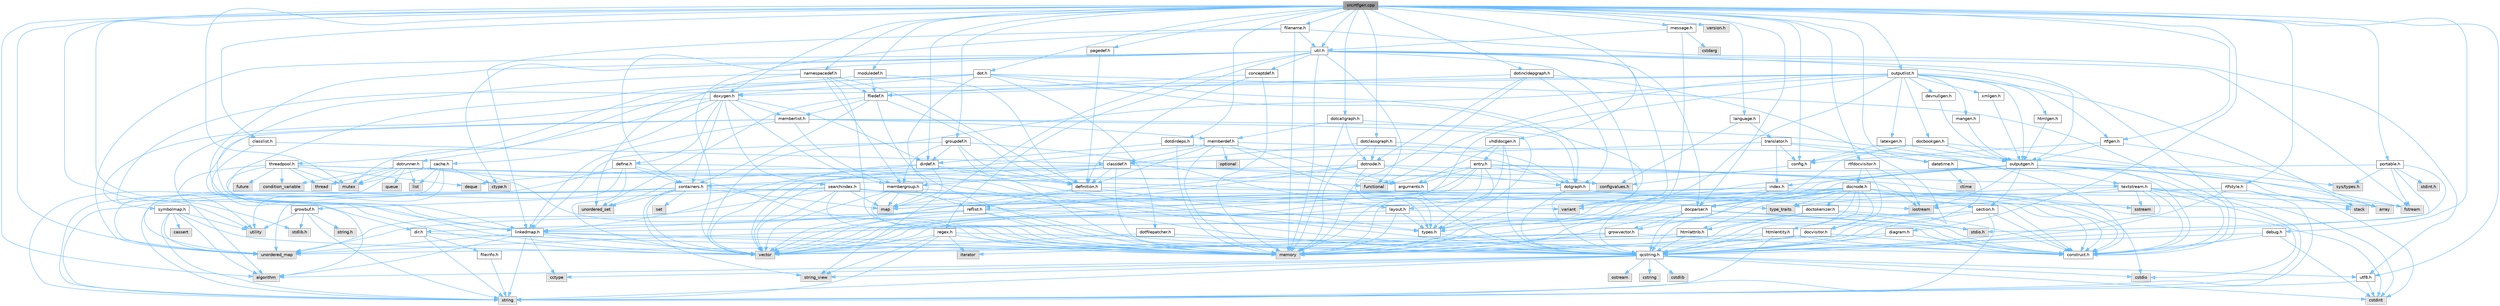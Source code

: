 digraph "src/rtfgen.cpp"
{
 // INTERACTIVE_SVG=YES
 // LATEX_PDF_SIZE
  bgcolor="transparent";
  edge [fontname=Helvetica,fontsize=10,labelfontname=Helvetica,labelfontsize=10];
  node [fontname=Helvetica,fontsize=10,shape=box,height=0.2,width=0.4];
  Node1 [id="Node000001",label="src/rtfgen.cpp",height=0.2,width=0.4,color="gray40", fillcolor="grey60", style="filled", fontcolor="black",tooltip=" "];
  Node1 -> Node2 [id="edge1_Node000001_Node000002",color="steelblue1",style="solid",tooltip=" "];
  Node2 [id="Node000002",label="mutex",height=0.2,width=0.4,color="grey60", fillcolor="#E0E0E0", style="filled",tooltip=" "];
  Node1 -> Node3 [id="edge2_Node000001_Node000003",color="steelblue1",style="solid",tooltip=" "];
  Node3 [id="Node000003",label="stdlib.h",height=0.2,width=0.4,color="grey60", fillcolor="#E0E0E0", style="filled",tooltip=" "];
  Node1 -> Node4 [id="edge3_Node000001_Node000004",color="steelblue1",style="solid",tooltip=" "];
  Node4 [id="Node000004",label="algorithm",height=0.2,width=0.4,color="grey60", fillcolor="#E0E0E0", style="filled",tooltip=" "];
  Node1 -> Node5 [id="edge4_Node000001_Node000005",color="steelblue1",style="solid",tooltip=" "];
  Node5 [id="Node000005",label="unordered_map",height=0.2,width=0.4,color="grey60", fillcolor="#E0E0E0", style="filled",tooltip=" "];
  Node1 -> Node6 [id="edge5_Node000001_Node000006",color="steelblue1",style="solid",tooltip=" "];
  Node6 [id="Node000006",label="rtfgen.h",height=0.2,width=0.4,color="grey40", fillcolor="white", style="filled",URL="$d4/daa/rtfgen_8h.html",tooltip=" "];
  Node6 -> Node7 [id="edge6_Node000006_Node000007",color="steelblue1",style="solid",tooltip=" "];
  Node7 [id="Node000007",label="array",height=0.2,width=0.4,color="grey60", fillcolor="#E0E0E0", style="filled",tooltip=" "];
  Node6 -> Node8 [id="edge7_Node000006_Node000008",color="steelblue1",style="solid",tooltip=" "];
  Node8 [id="Node000008",label="config.h",height=0.2,width=0.4,color="grey40", fillcolor="white", style="filled",URL="$db/d16/config_8h.html",tooltip=" "];
  Node8 -> Node9 [id="edge8_Node000008_Node000009",color="steelblue1",style="solid",tooltip=" "];
  Node9 [id="Node000009",label="configvalues.h",height=0.2,width=0.4,color="grey60", fillcolor="#E0E0E0", style="filled",tooltip=" "];
  Node6 -> Node10 [id="edge9_Node000006_Node000010",color="steelblue1",style="solid",tooltip=" "];
  Node10 [id="Node000010",label="outputgen.h",height=0.2,width=0.4,color="grey40", fillcolor="white", style="filled",URL="$df/d06/outputgen_8h.html",tooltip=" "];
  Node10 -> Node11 [id="edge10_Node000010_Node000011",color="steelblue1",style="solid",tooltip=" "];
  Node11 [id="Node000011",label="memory",height=0.2,width=0.4,color="grey60", fillcolor="#E0E0E0", style="filled",tooltip=" "];
  Node10 -> Node12 [id="edge11_Node000010_Node000012",color="steelblue1",style="solid",tooltip=" "];
  Node12 [id="Node000012",label="stack",height=0.2,width=0.4,color="grey60", fillcolor="#E0E0E0", style="filled",tooltip=" "];
  Node10 -> Node13 [id="edge12_Node000010_Node000013",color="steelblue1",style="solid",tooltip=" "];
  Node13 [id="Node000013",label="iostream",height=0.2,width=0.4,color="grey60", fillcolor="#E0E0E0", style="filled",tooltip=" "];
  Node10 -> Node14 [id="edge13_Node000010_Node000014",color="steelblue1",style="solid",tooltip=" "];
  Node14 [id="Node000014",label="fstream",height=0.2,width=0.4,color="grey60", fillcolor="#E0E0E0", style="filled",tooltip=" "];
  Node10 -> Node15 [id="edge14_Node000010_Node000015",color="steelblue1",style="solid",tooltip=" "];
  Node15 [id="Node000015",label="types.h",height=0.2,width=0.4,color="grey40", fillcolor="white", style="filled",URL="$d9/d49/types_8h.html",tooltip="This file contains a number of basic enums and types."];
  Node15 -> Node16 [id="edge15_Node000015_Node000016",color="steelblue1",style="solid",tooltip=" "];
  Node16 [id="Node000016",label="qcstring.h",height=0.2,width=0.4,color="grey40", fillcolor="white", style="filled",URL="$d7/d5c/qcstring_8h.html",tooltip=" "];
  Node16 -> Node17 [id="edge16_Node000016_Node000017",color="steelblue1",style="solid",tooltip=" "];
  Node17 [id="Node000017",label="string",height=0.2,width=0.4,color="grey60", fillcolor="#E0E0E0", style="filled",tooltip=" "];
  Node16 -> Node18 [id="edge17_Node000016_Node000018",color="steelblue1",style="solid",tooltip=" "];
  Node18 [id="Node000018",label="string_view",height=0.2,width=0.4,color="grey60", fillcolor="#E0E0E0", style="filled",tooltip=" "];
  Node16 -> Node4 [id="edge18_Node000016_Node000004",color="steelblue1",style="solid",tooltip=" "];
  Node16 -> Node19 [id="edge19_Node000016_Node000019",color="steelblue1",style="solid",tooltip=" "];
  Node19 [id="Node000019",label="cctype",height=0.2,width=0.4,color="grey60", fillcolor="#E0E0E0", style="filled",tooltip=" "];
  Node16 -> Node20 [id="edge20_Node000016_Node000020",color="steelblue1",style="solid",tooltip=" "];
  Node20 [id="Node000020",label="cstring",height=0.2,width=0.4,color="grey60", fillcolor="#E0E0E0", style="filled",tooltip=" "];
  Node16 -> Node21 [id="edge21_Node000016_Node000021",color="steelblue1",style="solid",tooltip=" "];
  Node21 [id="Node000021",label="cstdio",height=0.2,width=0.4,color="grey60", fillcolor="#E0E0E0", style="filled",tooltip=" "];
  Node16 -> Node22 [id="edge22_Node000016_Node000022",color="steelblue1",style="solid",tooltip=" "];
  Node22 [id="Node000022",label="cstdlib",height=0.2,width=0.4,color="grey60", fillcolor="#E0E0E0", style="filled",tooltip=" "];
  Node16 -> Node23 [id="edge23_Node000016_Node000023",color="steelblue1",style="solid",tooltip=" "];
  Node23 [id="Node000023",label="cstdint",height=0.2,width=0.4,color="grey60", fillcolor="#E0E0E0", style="filled",tooltip=" "];
  Node16 -> Node24 [id="edge24_Node000016_Node000024",color="steelblue1",style="solid",tooltip=" "];
  Node24 [id="Node000024",label="ostream",height=0.2,width=0.4,color="grey60", fillcolor="#E0E0E0", style="filled",tooltip=" "];
  Node16 -> Node25 [id="edge25_Node000016_Node000025",color="steelblue1",style="solid",tooltip=" "];
  Node25 [id="Node000025",label="utf8.h",height=0.2,width=0.4,color="grey40", fillcolor="white", style="filled",URL="$db/d7c/utf8_8h.html",tooltip="Various UTF8 related helper functions."];
  Node25 -> Node23 [id="edge26_Node000025_Node000023",color="steelblue1",style="solid",tooltip=" "];
  Node25 -> Node17 [id="edge27_Node000025_Node000017",color="steelblue1",style="solid",tooltip=" "];
  Node10 -> Node26 [id="edge28_Node000010_Node000026",color="steelblue1",style="solid",tooltip=" "];
  Node26 [id="Node000026",label="index.h",height=0.2,width=0.4,color="grey40", fillcolor="white", style="filled",URL="$d1/db5/index_8h.html",tooltip=" "];
  Node26 -> Node11 [id="edge29_Node000026_Node000011",color="steelblue1",style="solid",tooltip=" "];
  Node26 -> Node27 [id="edge30_Node000026_Node000027",color="steelblue1",style="solid",tooltip=" "];
  Node27 [id="Node000027",label="vector",height=0.2,width=0.4,color="grey60", fillcolor="#E0E0E0", style="filled",tooltip=" "];
  Node26 -> Node28 [id="edge31_Node000026_Node000028",color="steelblue1",style="solid",tooltip=" "];
  Node28 [id="Node000028",label="map",height=0.2,width=0.4,color="grey60", fillcolor="#E0E0E0", style="filled",tooltip=" "];
  Node26 -> Node16 [id="edge32_Node000026_Node000016",color="steelblue1",style="solid",tooltip=" "];
  Node26 -> Node29 [id="edge33_Node000026_Node000029",color="steelblue1",style="solid",tooltip=" "];
  Node29 [id="Node000029",label="construct.h",height=0.2,width=0.4,color="grey40", fillcolor="white", style="filled",URL="$d7/dfc/construct_8h.html",tooltip=" "];
  Node10 -> Node30 [id="edge34_Node000010_Node000030",color="steelblue1",style="solid",tooltip=" "];
  Node30 [id="Node000030",label="section.h",height=0.2,width=0.4,color="grey40", fillcolor="white", style="filled",URL="$d1/d2a/section_8h.html",tooltip=" "];
  Node30 -> Node17 [id="edge35_Node000030_Node000017",color="steelblue1",style="solid",tooltip=" "];
  Node30 -> Node5 [id="edge36_Node000030_Node000005",color="steelblue1",style="solid",tooltip=" "];
  Node30 -> Node16 [id="edge37_Node000030_Node000016",color="steelblue1",style="solid",tooltip=" "];
  Node30 -> Node31 [id="edge38_Node000030_Node000031",color="steelblue1",style="solid",tooltip=" "];
  Node31 [id="Node000031",label="linkedmap.h",height=0.2,width=0.4,color="grey40", fillcolor="white", style="filled",URL="$da/de1/linkedmap_8h.html",tooltip=" "];
  Node31 -> Node5 [id="edge39_Node000031_Node000005",color="steelblue1",style="solid",tooltip=" "];
  Node31 -> Node27 [id="edge40_Node000031_Node000027",color="steelblue1",style="solid",tooltip=" "];
  Node31 -> Node11 [id="edge41_Node000031_Node000011",color="steelblue1",style="solid",tooltip=" "];
  Node31 -> Node17 [id="edge42_Node000031_Node000017",color="steelblue1",style="solid",tooltip=" "];
  Node31 -> Node4 [id="edge43_Node000031_Node000004",color="steelblue1",style="solid",tooltip=" "];
  Node31 -> Node19 [id="edge44_Node000031_Node000019",color="steelblue1",style="solid",tooltip=" "];
  Node31 -> Node16 [id="edge45_Node000031_Node000016",color="steelblue1",style="solid",tooltip=" "];
  Node30 -> Node29 [id="edge46_Node000030_Node000029",color="steelblue1",style="solid",tooltip=" "];
  Node10 -> Node32 [id="edge47_Node000010_Node000032",color="steelblue1",style="solid",tooltip=" "];
  Node32 [id="Node000032",label="textstream.h",height=0.2,width=0.4,color="grey40", fillcolor="white", style="filled",URL="$d4/d7d/textstream_8h.html",tooltip=" "];
  Node32 -> Node17 [id="edge48_Node000032_Node000017",color="steelblue1",style="solid",tooltip=" "];
  Node32 -> Node13 [id="edge49_Node000032_Node000013",color="steelblue1",style="solid",tooltip=" "];
  Node32 -> Node33 [id="edge50_Node000032_Node000033",color="steelblue1",style="solid",tooltip=" "];
  Node33 [id="Node000033",label="sstream",height=0.2,width=0.4,color="grey60", fillcolor="#E0E0E0", style="filled",tooltip=" "];
  Node32 -> Node23 [id="edge51_Node000032_Node000023",color="steelblue1",style="solid",tooltip=" "];
  Node32 -> Node21 [id="edge52_Node000032_Node000021",color="steelblue1",style="solid",tooltip=" "];
  Node32 -> Node14 [id="edge53_Node000032_Node000014",color="steelblue1",style="solid",tooltip=" "];
  Node32 -> Node34 [id="edge54_Node000032_Node000034",color="steelblue1",style="solid",tooltip=" "];
  Node34 [id="Node000034",label="type_traits",height=0.2,width=0.4,color="grey60", fillcolor="#E0E0E0", style="filled",tooltip=" "];
  Node32 -> Node16 [id="edge55_Node000032_Node000016",color="steelblue1",style="solid",tooltip=" "];
  Node32 -> Node29 [id="edge56_Node000032_Node000029",color="steelblue1",style="solid",tooltip=" "];
  Node10 -> Node35 [id="edge57_Node000010_Node000035",color="steelblue1",style="solid",tooltip=" "];
  Node35 [id="Node000035",label="docparser.h",height=0.2,width=0.4,color="grey40", fillcolor="white", style="filled",URL="$de/d9c/docparser_8h.html",tooltip=" "];
  Node35 -> Node36 [id="edge58_Node000035_Node000036",color="steelblue1",style="solid",tooltip=" "];
  Node36 [id="Node000036",label="stdio.h",height=0.2,width=0.4,color="grey60", fillcolor="#E0E0E0", style="filled",tooltip=" "];
  Node35 -> Node11 [id="edge59_Node000035_Node000011",color="steelblue1",style="solid",tooltip=" "];
  Node35 -> Node16 [id="edge60_Node000035_Node000016",color="steelblue1",style="solid",tooltip=" "];
  Node35 -> Node37 [id="edge61_Node000035_Node000037",color="steelblue1",style="solid",tooltip=" "];
  Node37 [id="Node000037",label="growvector.h",height=0.2,width=0.4,color="grey40", fillcolor="white", style="filled",URL="$d7/d50/growvector_8h.html",tooltip=" "];
  Node37 -> Node27 [id="edge62_Node000037_Node000027",color="steelblue1",style="solid",tooltip=" "];
  Node37 -> Node11 [id="edge63_Node000037_Node000011",color="steelblue1",style="solid",tooltip=" "];
  Node37 -> Node38 [id="edge64_Node000037_Node000038",color="steelblue1",style="solid",tooltip=" "];
  Node38 [id="Node000038",label="iterator",height=0.2,width=0.4,color="grey60", fillcolor="#E0E0E0", style="filled",tooltip=" "];
  Node37 -> Node29 [id="edge65_Node000037_Node000029",color="steelblue1",style="solid",tooltip=" "];
  Node35 -> Node29 [id="edge66_Node000035_Node000029",color="steelblue1",style="solid",tooltip=" "];
  Node35 -> Node15 [id="edge67_Node000035_Node000015",color="steelblue1",style="solid",tooltip=" "];
  Node10 -> Node29 [id="edge68_Node000010_Node000029",color="steelblue1",style="solid",tooltip=" "];
  Node1 -> Node8 [id="edge69_Node000001_Node000008",color="steelblue1",style="solid",tooltip=" "];
  Node1 -> Node39 [id="edge70_Node000001_Node000039",color="steelblue1",style="solid",tooltip=" "];
  Node39 [id="Node000039",label="message.h",height=0.2,width=0.4,color="grey40", fillcolor="white", style="filled",URL="$d2/d0d/message_8h.html",tooltip=" "];
  Node39 -> Node40 [id="edge71_Node000039_Node000040",color="steelblue1",style="solid",tooltip=" "];
  Node40 [id="Node000040",label="cstdarg",height=0.2,width=0.4,color="grey60", fillcolor="#E0E0E0", style="filled",tooltip=" "];
  Node39 -> Node16 [id="edge72_Node000039_Node000016",color="steelblue1",style="solid",tooltip=" "];
  Node39 -> Node41 [id="edge73_Node000039_Node000041",color="steelblue1",style="solid",tooltip=" "];
  Node41 [id="Node000041",label="util.h",height=0.2,width=0.4,color="grey40", fillcolor="white", style="filled",URL="$d8/d3c/util_8h.html",tooltip="A bunch of utility functions."];
  Node41 -> Node11 [id="edge74_Node000041_Node000011",color="steelblue1",style="solid",tooltip=" "];
  Node41 -> Node5 [id="edge75_Node000041_Node000005",color="steelblue1",style="solid",tooltip=" "];
  Node41 -> Node4 [id="edge76_Node000041_Node000004",color="steelblue1",style="solid",tooltip=" "];
  Node41 -> Node42 [id="edge77_Node000041_Node000042",color="steelblue1",style="solid",tooltip=" "];
  Node42 [id="Node000042",label="functional",height=0.2,width=0.4,color="grey60", fillcolor="#E0E0E0", style="filled",tooltip=" "];
  Node41 -> Node14 [id="edge78_Node000041_Node000014",color="steelblue1",style="solid",tooltip=" "];
  Node41 -> Node43 [id="edge79_Node000041_Node000043",color="steelblue1",style="solid",tooltip=" "];
  Node43 [id="Node000043",label="variant",height=0.2,width=0.4,color="grey60", fillcolor="#E0E0E0", style="filled",tooltip=" "];
  Node41 -> Node18 [id="edge80_Node000041_Node000018",color="steelblue1",style="solid",tooltip=" "];
  Node41 -> Node44 [id="edge81_Node000041_Node000044",color="steelblue1",style="solid",tooltip=" "];
  Node44 [id="Node000044",label="ctype.h",height=0.2,width=0.4,color="grey60", fillcolor="#E0E0E0", style="filled",tooltip=" "];
  Node41 -> Node15 [id="edge82_Node000041_Node000015",color="steelblue1",style="solid",tooltip=" "];
  Node41 -> Node35 [id="edge83_Node000041_Node000035",color="steelblue1",style="solid",tooltip=" "];
  Node41 -> Node45 [id="edge84_Node000041_Node000045",color="steelblue1",style="solid",tooltip=" "];
  Node45 [id="Node000045",label="containers.h",height=0.2,width=0.4,color="grey40", fillcolor="white", style="filled",URL="$d5/d75/containers_8h.html",tooltip=" "];
  Node45 -> Node27 [id="edge85_Node000045_Node000027",color="steelblue1",style="solid",tooltip=" "];
  Node45 -> Node17 [id="edge86_Node000045_Node000017",color="steelblue1",style="solid",tooltip=" "];
  Node45 -> Node18 [id="edge87_Node000045_Node000018",color="steelblue1",style="solid",tooltip=" "];
  Node45 -> Node46 [id="edge88_Node000045_Node000046",color="steelblue1",style="solid",tooltip=" "];
  Node46 [id="Node000046",label="set",height=0.2,width=0.4,color="grey60", fillcolor="#E0E0E0", style="filled",tooltip=" "];
  Node45 -> Node28 [id="edge89_Node000045_Node000028",color="steelblue1",style="solid",tooltip=" "];
  Node45 -> Node47 [id="edge90_Node000045_Node000047",color="steelblue1",style="solid",tooltip=" "];
  Node47 [id="Node000047",label="unordered_set",height=0.2,width=0.4,color="grey60", fillcolor="#E0E0E0", style="filled",tooltip=" "];
  Node45 -> Node5 [id="edge91_Node000045_Node000005",color="steelblue1",style="solid",tooltip=" "];
  Node45 -> Node12 [id="edge92_Node000045_Node000012",color="steelblue1",style="solid",tooltip=" "];
  Node41 -> Node10 [id="edge93_Node000041_Node000010",color="steelblue1",style="solid",tooltip=" "];
  Node41 -> Node48 [id="edge94_Node000041_Node000048",color="steelblue1",style="solid",tooltip=" "];
  Node48 [id="Node000048",label="regex.h",height=0.2,width=0.4,color="grey40", fillcolor="white", style="filled",URL="$d1/d21/regex_8h.html",tooltip=" "];
  Node48 -> Node11 [id="edge95_Node000048_Node000011",color="steelblue1",style="solid",tooltip=" "];
  Node48 -> Node17 [id="edge96_Node000048_Node000017",color="steelblue1",style="solid",tooltip=" "];
  Node48 -> Node18 [id="edge97_Node000048_Node000018",color="steelblue1",style="solid",tooltip=" "];
  Node48 -> Node27 [id="edge98_Node000048_Node000027",color="steelblue1",style="solid",tooltip=" "];
  Node48 -> Node38 [id="edge99_Node000048_Node000038",color="steelblue1",style="solid",tooltip=" "];
  Node48 -> Node29 [id="edge100_Node000048_Node000029",color="steelblue1",style="solid",tooltip=" "];
  Node41 -> Node49 [id="edge101_Node000041_Node000049",color="steelblue1",style="solid",tooltip=" "];
  Node49 [id="Node000049",label="conceptdef.h",height=0.2,width=0.4,color="grey40", fillcolor="white", style="filled",URL="$da/df1/conceptdef_8h.html",tooltip=" "];
  Node49 -> Node11 [id="edge102_Node000049_Node000011",color="steelblue1",style="solid",tooltip=" "];
  Node49 -> Node50 [id="edge103_Node000049_Node000050",color="steelblue1",style="solid",tooltip=" "];
  Node50 [id="Node000050",label="definition.h",height=0.2,width=0.4,color="grey40", fillcolor="white", style="filled",URL="$df/da1/definition_8h.html",tooltip=" "];
  Node50 -> Node27 [id="edge104_Node000050_Node000027",color="steelblue1",style="solid",tooltip=" "];
  Node50 -> Node15 [id="edge105_Node000050_Node000015",color="steelblue1",style="solid",tooltip=" "];
  Node50 -> Node51 [id="edge106_Node000050_Node000051",color="steelblue1",style="solid",tooltip=" "];
  Node51 [id="Node000051",label="reflist.h",height=0.2,width=0.4,color="grey40", fillcolor="white", style="filled",URL="$d1/d02/reflist_8h.html",tooltip=" "];
  Node51 -> Node27 [id="edge107_Node000051_Node000027",color="steelblue1",style="solid",tooltip=" "];
  Node51 -> Node5 [id="edge108_Node000051_Node000005",color="steelblue1",style="solid",tooltip=" "];
  Node51 -> Node11 [id="edge109_Node000051_Node000011",color="steelblue1",style="solid",tooltip=" "];
  Node51 -> Node16 [id="edge110_Node000051_Node000016",color="steelblue1",style="solid",tooltip=" "];
  Node51 -> Node31 [id="edge111_Node000051_Node000031",color="steelblue1",style="solid",tooltip=" "];
  Node51 -> Node29 [id="edge112_Node000051_Node000029",color="steelblue1",style="solid",tooltip=" "];
  Node50 -> Node29 [id="edge113_Node000050_Node000029",color="steelblue1",style="solid",tooltip=" "];
  Node49 -> Node52 [id="edge114_Node000049_Node000052",color="steelblue1",style="solid",tooltip=" "];
  Node52 [id="Node000052",label="filedef.h",height=0.2,width=0.4,color="grey40", fillcolor="white", style="filled",URL="$d4/d3a/filedef_8h.html",tooltip=" "];
  Node52 -> Node11 [id="edge115_Node000052_Node000011",color="steelblue1",style="solid",tooltip=" "];
  Node52 -> Node47 [id="edge116_Node000052_Node000047",color="steelblue1",style="solid",tooltip=" "];
  Node52 -> Node50 [id="edge117_Node000052_Node000050",color="steelblue1",style="solid",tooltip=" "];
  Node52 -> Node53 [id="edge118_Node000052_Node000053",color="steelblue1",style="solid",tooltip=" "];
  Node53 [id="Node000053",label="memberlist.h",height=0.2,width=0.4,color="grey40", fillcolor="white", style="filled",URL="$dd/d78/memberlist_8h.html",tooltip=" "];
  Node53 -> Node27 [id="edge119_Node000053_Node000027",color="steelblue1",style="solid",tooltip=" "];
  Node53 -> Node4 [id="edge120_Node000053_Node000004",color="steelblue1",style="solid",tooltip=" "];
  Node53 -> Node54 [id="edge121_Node000053_Node000054",color="steelblue1",style="solid",tooltip=" "];
  Node54 [id="Node000054",label="memberdef.h",height=0.2,width=0.4,color="grey40", fillcolor="white", style="filled",URL="$d4/d46/memberdef_8h.html",tooltip=" "];
  Node54 -> Node27 [id="edge122_Node000054_Node000027",color="steelblue1",style="solid",tooltip=" "];
  Node54 -> Node11 [id="edge123_Node000054_Node000011",color="steelblue1",style="solid",tooltip=" "];
  Node54 -> Node55 [id="edge124_Node000054_Node000055",color="steelblue1",style="solid",tooltip=" "];
  Node55 [id="Node000055",label="optional",height=0.2,width=0.4,color="grey60", fillcolor="#E0E0E0", style="filled",tooltip=" "];
  Node54 -> Node56 [id="edge125_Node000054_Node000056",color="steelblue1",style="solid",tooltip=" "];
  Node56 [id="Node000056",label="sys/types.h",height=0.2,width=0.4,color="grey60", fillcolor="#E0E0E0", style="filled",tooltip=" "];
  Node54 -> Node15 [id="edge126_Node000054_Node000015",color="steelblue1",style="solid",tooltip=" "];
  Node54 -> Node50 [id="edge127_Node000054_Node000050",color="steelblue1",style="solid",tooltip=" "];
  Node54 -> Node57 [id="edge128_Node000054_Node000057",color="steelblue1",style="solid",tooltip=" "];
  Node57 [id="Node000057",label="arguments.h",height=0.2,width=0.4,color="grey40", fillcolor="white", style="filled",URL="$df/d9b/arguments_8h.html",tooltip=" "];
  Node57 -> Node27 [id="edge129_Node000057_Node000027",color="steelblue1",style="solid",tooltip=" "];
  Node57 -> Node16 [id="edge130_Node000057_Node000016",color="steelblue1",style="solid",tooltip=" "];
  Node54 -> Node58 [id="edge131_Node000054_Node000058",color="steelblue1",style="solid",tooltip=" "];
  Node58 [id="Node000058",label="classdef.h",height=0.2,width=0.4,color="grey40", fillcolor="white", style="filled",URL="$d1/da6/classdef_8h.html",tooltip=" "];
  Node58 -> Node11 [id="edge132_Node000058_Node000011",color="steelblue1",style="solid",tooltip=" "];
  Node58 -> Node27 [id="edge133_Node000058_Node000027",color="steelblue1",style="solid",tooltip=" "];
  Node58 -> Node47 [id="edge134_Node000058_Node000047",color="steelblue1",style="solid",tooltip=" "];
  Node58 -> Node45 [id="edge135_Node000058_Node000045",color="steelblue1",style="solid",tooltip=" "];
  Node58 -> Node50 [id="edge136_Node000058_Node000050",color="steelblue1",style="solid",tooltip=" "];
  Node58 -> Node57 [id="edge137_Node000058_Node000057",color="steelblue1",style="solid",tooltip=" "];
  Node58 -> Node59 [id="edge138_Node000058_Node000059",color="steelblue1",style="solid",tooltip=" "];
  Node59 [id="Node000059",label="membergroup.h",height=0.2,width=0.4,color="grey40", fillcolor="white", style="filled",URL="$d9/d11/membergroup_8h.html",tooltip=" "];
  Node59 -> Node27 [id="edge139_Node000059_Node000027",color="steelblue1",style="solid",tooltip=" "];
  Node59 -> Node28 [id="edge140_Node000059_Node000028",color="steelblue1",style="solid",tooltip=" "];
  Node59 -> Node11 [id="edge141_Node000059_Node000011",color="steelblue1",style="solid",tooltip=" "];
  Node59 -> Node15 [id="edge142_Node000059_Node000015",color="steelblue1",style="solid",tooltip=" "];
  Node59 -> Node51 [id="edge143_Node000059_Node000051",color="steelblue1",style="solid",tooltip=" "];
  Node58 -> Node9 [id="edge144_Node000058_Node000009",color="steelblue1",style="solid",tooltip=" "];
  Node53 -> Node31 [id="edge145_Node000053_Node000031",color="steelblue1",style="solid",tooltip=" "];
  Node53 -> Node15 [id="edge146_Node000053_Node000015",color="steelblue1",style="solid",tooltip=" "];
  Node53 -> Node59 [id="edge147_Node000053_Node000059",color="steelblue1",style="solid",tooltip=" "];
  Node53 -> Node29 [id="edge148_Node000053_Node000029",color="steelblue1",style="solid",tooltip=" "];
  Node52 -> Node45 [id="edge149_Node000052_Node000045",color="steelblue1",style="solid",tooltip=" "];
  Node41 -> Node29 [id="edge150_Node000041_Node000029",color="steelblue1",style="solid",tooltip=" "];
  Node1 -> Node60 [id="edge151_Node000001_Node000060",color="steelblue1",style="solid",tooltip=" "];
  Node60 [id="Node000060",label="doxygen.h",height=0.2,width=0.4,color="grey40", fillcolor="white", style="filled",URL="$d1/da1/doxygen_8h.html",tooltip=" "];
  Node60 -> Node2 [id="edge152_Node000060_Node000002",color="steelblue1",style="solid",tooltip=" "];
  Node60 -> Node45 [id="edge153_Node000060_Node000045",color="steelblue1",style="solid",tooltip=" "];
  Node60 -> Node59 [id="edge154_Node000060_Node000059",color="steelblue1",style="solid",tooltip=" "];
  Node60 -> Node61 [id="edge155_Node000060_Node000061",color="steelblue1",style="solid",tooltip=" "];
  Node61 [id="Node000061",label="dirdef.h",height=0.2,width=0.4,color="grey40", fillcolor="white", style="filled",URL="$d6/d15/dirdef_8h.html",tooltip=" "];
  Node61 -> Node27 [id="edge156_Node000061_Node000027",color="steelblue1",style="solid",tooltip=" "];
  Node61 -> Node28 [id="edge157_Node000061_Node000028",color="steelblue1",style="solid",tooltip=" "];
  Node61 -> Node16 [id="edge158_Node000061_Node000016",color="steelblue1",style="solid",tooltip=" "];
  Node61 -> Node31 [id="edge159_Node000061_Node000031",color="steelblue1",style="solid",tooltip=" "];
  Node61 -> Node50 [id="edge160_Node000061_Node000050",color="steelblue1",style="solid",tooltip=" "];
  Node60 -> Node53 [id="edge161_Node000060_Node000053",color="steelblue1",style="solid",tooltip=" "];
  Node60 -> Node62 [id="edge162_Node000060_Node000062",color="steelblue1",style="solid",tooltip=" "];
  Node62 [id="Node000062",label="define.h",height=0.2,width=0.4,color="grey40", fillcolor="white", style="filled",URL="$df/d67/define_8h.html",tooltip=" "];
  Node62 -> Node27 [id="edge163_Node000062_Node000027",color="steelblue1",style="solid",tooltip=" "];
  Node62 -> Node11 [id="edge164_Node000062_Node000011",color="steelblue1",style="solid",tooltip=" "];
  Node62 -> Node17 [id="edge165_Node000062_Node000017",color="steelblue1",style="solid",tooltip=" "];
  Node62 -> Node5 [id="edge166_Node000062_Node000005",color="steelblue1",style="solid",tooltip=" "];
  Node62 -> Node16 [id="edge167_Node000062_Node000016",color="steelblue1",style="solid",tooltip=" "];
  Node62 -> Node45 [id="edge168_Node000062_Node000045",color="steelblue1",style="solid",tooltip=" "];
  Node60 -> Node63 [id="edge169_Node000060_Node000063",color="steelblue1",style="solid",tooltip=" "];
  Node63 [id="Node000063",label="cache.h",height=0.2,width=0.4,color="grey40", fillcolor="white", style="filled",URL="$d3/d26/cache_8h.html",tooltip=" "];
  Node63 -> Node64 [id="edge170_Node000063_Node000064",color="steelblue1",style="solid",tooltip=" "];
  Node64 [id="Node000064",label="list",height=0.2,width=0.4,color="grey60", fillcolor="#E0E0E0", style="filled",tooltip=" "];
  Node63 -> Node5 [id="edge171_Node000063_Node000005",color="steelblue1",style="solid",tooltip=" "];
  Node63 -> Node2 [id="edge172_Node000063_Node000002",color="steelblue1",style="solid",tooltip=" "];
  Node63 -> Node65 [id="edge173_Node000063_Node000065",color="steelblue1",style="solid",tooltip=" "];
  Node65 [id="Node000065",label="utility",height=0.2,width=0.4,color="grey60", fillcolor="#E0E0E0", style="filled",tooltip=" "];
  Node63 -> Node44 [id="edge174_Node000063_Node000044",color="steelblue1",style="solid",tooltip=" "];
  Node60 -> Node66 [id="edge175_Node000060_Node000066",color="steelblue1",style="solid",tooltip=" "];
  Node66 [id="Node000066",label="symbolmap.h",height=0.2,width=0.4,color="grey40", fillcolor="white", style="filled",URL="$d7/ddd/symbolmap_8h.html",tooltip=" "];
  Node66 -> Node4 [id="edge176_Node000066_Node000004",color="steelblue1",style="solid",tooltip=" "];
  Node66 -> Node5 [id="edge177_Node000066_Node000005",color="steelblue1",style="solid",tooltip=" "];
  Node66 -> Node27 [id="edge178_Node000066_Node000027",color="steelblue1",style="solid",tooltip=" "];
  Node66 -> Node17 [id="edge179_Node000066_Node000017",color="steelblue1",style="solid",tooltip=" "];
  Node66 -> Node65 [id="edge180_Node000066_Node000065",color="steelblue1",style="solid",tooltip=" "];
  Node66 -> Node67 [id="edge181_Node000066_Node000067",color="steelblue1",style="solid",tooltip=" "];
  Node67 [id="Node000067",label="cassert",height=0.2,width=0.4,color="grey60", fillcolor="#E0E0E0", style="filled",tooltip=" "];
  Node60 -> Node68 [id="edge182_Node000060_Node000068",color="steelblue1",style="solid",tooltip=" "];
  Node68 [id="Node000068",label="searchindex.h",height=0.2,width=0.4,color="grey40", fillcolor="white", style="filled",URL="$de/d07/searchindex_8h.html",tooltip="Web server based search engine."];
  Node68 -> Node11 [id="edge183_Node000068_Node000011",color="steelblue1",style="solid",tooltip=" "];
  Node68 -> Node27 [id="edge184_Node000068_Node000027",color="steelblue1",style="solid",tooltip=" "];
  Node68 -> Node28 [id="edge185_Node000068_Node000028",color="steelblue1",style="solid",tooltip=" "];
  Node68 -> Node5 [id="edge186_Node000068_Node000005",color="steelblue1",style="solid",tooltip=" "];
  Node68 -> Node17 [id="edge187_Node000068_Node000017",color="steelblue1",style="solid",tooltip=" "];
  Node68 -> Node7 [id="edge188_Node000068_Node000007",color="steelblue1",style="solid",tooltip=" "];
  Node68 -> Node43 [id="edge189_Node000068_Node000043",color="steelblue1",style="solid",tooltip=" "];
  Node68 -> Node16 [id="edge190_Node000068_Node000016",color="steelblue1",style="solid",tooltip=" "];
  Node68 -> Node69 [id="edge191_Node000068_Node000069",color="steelblue1",style="solid",tooltip=" "];
  Node69 [id="Node000069",label="growbuf.h",height=0.2,width=0.4,color="grey40", fillcolor="white", style="filled",URL="$dd/d72/growbuf_8h.html",tooltip=" "];
  Node69 -> Node65 [id="edge192_Node000069_Node000065",color="steelblue1",style="solid",tooltip=" "];
  Node69 -> Node3 [id="edge193_Node000069_Node000003",color="steelblue1",style="solid",tooltip=" "];
  Node69 -> Node70 [id="edge194_Node000069_Node000070",color="steelblue1",style="solid",tooltip=" "];
  Node70 [id="Node000070",label="string.h",height=0.2,width=0.4,color="grey60", fillcolor="#E0E0E0", style="filled",tooltip=" "];
  Node69 -> Node17 [id="edge195_Node000069_Node000017",color="steelblue1",style="solid",tooltip=" "];
  Node1 -> Node41 [id="edge196_Node000001_Node000041",color="steelblue1",style="solid",tooltip=" "];
  Node1 -> Node71 [id="edge197_Node000001_Node000071",color="steelblue1",style="solid",tooltip=" "];
  Node71 [id="Node000071",label="diagram.h",height=0.2,width=0.4,color="grey40", fillcolor="white", style="filled",URL="$d9/d1b/diagram_8h.html",tooltip=" "];
  Node71 -> Node11 [id="edge198_Node000071_Node000011",color="steelblue1",style="solid",tooltip=" "];
  Node71 -> Node16 [id="edge199_Node000071_Node000016",color="steelblue1",style="solid",tooltip=" "];
  Node71 -> Node29 [id="edge200_Node000071_Node000029",color="steelblue1",style="solid",tooltip=" "];
  Node1 -> Node72 [id="edge201_Node000001_Node000072",color="steelblue1",style="solid",tooltip=" "];
  Node72 [id="Node000072",label="language.h",height=0.2,width=0.4,color="grey40", fillcolor="white", style="filled",URL="$d8/dce/language_8h.html",tooltip=" "];
  Node72 -> Node73 [id="edge202_Node000072_Node000073",color="steelblue1",style="solid",tooltip=" "];
  Node73 [id="Node000073",label="translator.h",height=0.2,width=0.4,color="grey40", fillcolor="white", style="filled",URL="$d9/df1/translator_8h.html",tooltip=" "];
  Node73 -> Node58 [id="edge203_Node000073_Node000058",color="steelblue1",style="solid",tooltip=" "];
  Node73 -> Node8 [id="edge204_Node000073_Node000008",color="steelblue1",style="solid",tooltip=" "];
  Node73 -> Node74 [id="edge205_Node000073_Node000074",color="steelblue1",style="solid",tooltip=" "];
  Node74 [id="Node000074",label="datetime.h",height=0.2,width=0.4,color="grey40", fillcolor="white", style="filled",URL="$de/d1b/datetime_8h.html",tooltip=" "];
  Node74 -> Node75 [id="edge206_Node000074_Node000075",color="steelblue1",style="solid",tooltip=" "];
  Node75 [id="Node000075",label="ctime",height=0.2,width=0.4,color="grey60", fillcolor="#E0E0E0", style="filled",tooltip=" "];
  Node74 -> Node16 [id="edge207_Node000074_Node000016",color="steelblue1",style="solid",tooltip=" "];
  Node73 -> Node26 [id="edge208_Node000073_Node000026",color="steelblue1",style="solid",tooltip=" "];
  Node73 -> Node29 [id="edge209_Node000073_Node000029",color="steelblue1",style="solid",tooltip=" "];
  Node72 -> Node9 [id="edge210_Node000072_Node000009",color="steelblue1",style="solid",tooltip=" "];
  Node1 -> Node76 [id="edge211_Node000001_Node000076",color="steelblue1",style="solid",tooltip=" "];
  Node76 [id="Node000076",label="dot.h",height=0.2,width=0.4,color="grey40", fillcolor="white", style="filled",URL="$d6/d4a/dot_8h.html",tooltip=" "];
  Node76 -> Node28 [id="edge212_Node000076_Node000028",color="steelblue1",style="solid",tooltip=" "];
  Node76 -> Node77 [id="edge213_Node000076_Node000077",color="steelblue1",style="solid",tooltip=" "];
  Node77 [id="Node000077",label="threadpool.h",height=0.2,width=0.4,color="grey40", fillcolor="white", style="filled",URL="$d3/d40/threadpool_8h.html",tooltip=" "];
  Node77 -> Node78 [id="edge214_Node000077_Node000078",color="steelblue1",style="solid",tooltip=" "];
  Node78 [id="Node000078",label="condition_variable",height=0.2,width=0.4,color="grey60", fillcolor="#E0E0E0", style="filled",tooltip=" "];
  Node77 -> Node79 [id="edge215_Node000077_Node000079",color="steelblue1",style="solid",tooltip=" "];
  Node79 [id="Node000079",label="deque",height=0.2,width=0.4,color="grey60", fillcolor="#E0E0E0", style="filled",tooltip=" "];
  Node77 -> Node42 [id="edge216_Node000077_Node000042",color="steelblue1",style="solid",tooltip=" "];
  Node77 -> Node80 [id="edge217_Node000077_Node000080",color="steelblue1",style="solid",tooltip=" "];
  Node80 [id="Node000080",label="future",height=0.2,width=0.4,color="grey60", fillcolor="#E0E0E0", style="filled",tooltip=" "];
  Node77 -> Node2 [id="edge218_Node000077_Node000002",color="steelblue1",style="solid",tooltip=" "];
  Node77 -> Node81 [id="edge219_Node000077_Node000081",color="steelblue1",style="solid",tooltip=" "];
  Node81 [id="Node000081",label="thread",height=0.2,width=0.4,color="grey60", fillcolor="#E0E0E0", style="filled",tooltip=" "];
  Node77 -> Node34 [id="edge220_Node000077_Node000034",color="steelblue1",style="solid",tooltip=" "];
  Node77 -> Node65 [id="edge221_Node000077_Node000065",color="steelblue1",style="solid",tooltip=" "];
  Node77 -> Node27 [id="edge222_Node000077_Node000027",color="steelblue1",style="solid",tooltip=" "];
  Node76 -> Node16 [id="edge223_Node000076_Node000016",color="steelblue1",style="solid",tooltip=" "];
  Node76 -> Node82 [id="edge224_Node000076_Node000082",color="steelblue1",style="solid",tooltip=" "];
  Node82 [id="Node000082",label="dotgraph.h",height=0.2,width=0.4,color="grey40", fillcolor="white", style="filled",URL="$d0/daa/dotgraph_8h.html",tooltip=" "];
  Node82 -> Node13 [id="edge225_Node000082_Node000013",color="steelblue1",style="solid",tooltip=" "];
  Node82 -> Node28 [id="edge226_Node000082_Node000028",color="steelblue1",style="solid",tooltip=" "];
  Node82 -> Node16 [id="edge227_Node000082_Node000016",color="steelblue1",style="solid",tooltip=" "];
  Node82 -> Node83 [id="edge228_Node000082_Node000083",color="steelblue1",style="solid",tooltip=" "];
  Node83 [id="Node000083",label="dir.h",height=0.2,width=0.4,color="grey40", fillcolor="white", style="filled",URL="$df/d9c/dir_8h.html",tooltip=" "];
  Node83 -> Node17 [id="edge229_Node000083_Node000017",color="steelblue1",style="solid",tooltip=" "];
  Node83 -> Node11 [id="edge230_Node000083_Node000011",color="steelblue1",style="solid",tooltip=" "];
  Node83 -> Node84 [id="edge231_Node000083_Node000084",color="steelblue1",style="solid",tooltip=" "];
  Node84 [id="Node000084",label="fileinfo.h",height=0.2,width=0.4,color="grey40", fillcolor="white", style="filled",URL="$df/d45/fileinfo_8h.html",tooltip=" "];
  Node84 -> Node17 [id="edge232_Node000084_Node000017",color="steelblue1",style="solid",tooltip=" "];
  Node82 -> Node29 [id="edge233_Node000082_Node000029",color="steelblue1",style="solid",tooltip=" "];
  Node76 -> Node85 [id="edge234_Node000076_Node000085",color="steelblue1",style="solid",tooltip=" "];
  Node85 [id="Node000085",label="dotfilepatcher.h",height=0.2,width=0.4,color="grey40", fillcolor="white", style="filled",URL="$d3/d38/dotfilepatcher_8h.html",tooltip=" "];
  Node85 -> Node27 [id="edge235_Node000085_Node000027",color="steelblue1",style="solid",tooltip=" "];
  Node85 -> Node16 [id="edge236_Node000085_Node000016",color="steelblue1",style="solid",tooltip=" "];
  Node76 -> Node86 [id="edge237_Node000076_Node000086",color="steelblue1",style="solid",tooltip=" "];
  Node86 [id="Node000086",label="dotrunner.h",height=0.2,width=0.4,color="grey40", fillcolor="white", style="filled",URL="$d2/dd1/dotrunner_8h.html",tooltip=" "];
  Node86 -> Node17 [id="edge238_Node000086_Node000017",color="steelblue1",style="solid",tooltip=" "];
  Node86 -> Node81 [id="edge239_Node000086_Node000081",color="steelblue1",style="solid",tooltip=" "];
  Node86 -> Node64 [id="edge240_Node000086_Node000064",color="steelblue1",style="solid",tooltip=" "];
  Node86 -> Node87 [id="edge241_Node000086_Node000087",color="steelblue1",style="solid",tooltip=" "];
  Node87 [id="Node000087",label="queue",height=0.2,width=0.4,color="grey60", fillcolor="#E0E0E0", style="filled",tooltip=" "];
  Node86 -> Node2 [id="edge242_Node000086_Node000002",color="steelblue1",style="solid",tooltip=" "];
  Node86 -> Node78 [id="edge243_Node000086_Node000078",color="steelblue1",style="solid",tooltip=" "];
  Node86 -> Node11 [id="edge244_Node000086_Node000011",color="steelblue1",style="solid",tooltip=" "];
  Node86 -> Node16 [id="edge245_Node000086_Node000016",color="steelblue1",style="solid",tooltip=" "];
  Node76 -> Node60 [id="edge246_Node000076_Node000060",color="steelblue1",style="solid",tooltip=" "];
  Node76 -> Node29 [id="edge247_Node000076_Node000029",color="steelblue1",style="solid",tooltip=" "];
  Node1 -> Node88 [id="edge248_Node000001_Node000088",color="steelblue1",style="solid",tooltip=" "];
  Node88 [id="Node000088",label="dotcallgraph.h",height=0.2,width=0.4,color="grey40", fillcolor="white", style="filled",URL="$dc/dcf/dotcallgraph_8h.html",tooltip=" "];
  Node88 -> Node11 [id="edge249_Node000088_Node000011",color="steelblue1",style="solid",tooltip=" "];
  Node88 -> Node89 [id="edge250_Node000088_Node000089",color="steelblue1",style="solid",tooltip=" "];
  Node89 [id="Node000089",label="dotnode.h",height=0.2,width=0.4,color="grey40", fillcolor="white", style="filled",URL="$d8/d3b/dotnode_8h.html",tooltip=" "];
  Node89 -> Node27 [id="edge251_Node000089_Node000027",color="steelblue1",style="solid",tooltip=" "];
  Node89 -> Node28 [id="edge252_Node000089_Node000028",color="steelblue1",style="solid",tooltip=" "];
  Node89 -> Node79 [id="edge253_Node000089_Node000079",color="steelblue1",style="solid",tooltip=" "];
  Node89 -> Node13 [id="edge254_Node000089_Node000013",color="steelblue1",style="solid",tooltip=" "];
  Node89 -> Node15 [id="edge255_Node000089_Node000015",color="steelblue1",style="solid",tooltip=" "];
  Node89 -> Node82 [id="edge256_Node000089_Node000082",color="steelblue1",style="solid",tooltip=" "];
  Node88 -> Node82 [id="edge257_Node000088_Node000082",color="steelblue1",style="solid",tooltip=" "];
  Node88 -> Node54 [id="edge258_Node000088_Node000054",color="steelblue1",style="solid",tooltip=" "];
  Node1 -> Node90 [id="edge259_Node000001_Node000090",color="steelblue1",style="solid",tooltip=" "];
  Node90 [id="Node000090",label="dotclassgraph.h",height=0.2,width=0.4,color="grey40", fillcolor="white", style="filled",URL="$d5/d04/dotclassgraph_8h.html",tooltip=" "];
  Node90 -> Node11 [id="edge260_Node000090_Node000011",color="steelblue1",style="solid",tooltip=" "];
  Node90 -> Node58 [id="edge261_Node000090_Node000058",color="steelblue1",style="solid",tooltip=" "];
  Node90 -> Node89 [id="edge262_Node000090_Node000089",color="steelblue1",style="solid",tooltip=" "];
  Node90 -> Node82 [id="edge263_Node000090_Node000082",color="steelblue1",style="solid",tooltip=" "];
  Node1 -> Node91 [id="edge264_Node000001_Node000091",color="steelblue1",style="solid",tooltip=" "];
  Node91 [id="Node000091",label="dotdirdeps.h",height=0.2,width=0.4,color="grey40", fillcolor="white", style="filled",URL="$d3/dcf/dotdirdeps_8h.html",tooltip=" "];
  Node91 -> Node11 [id="edge265_Node000091_Node000011",color="steelblue1",style="solid",tooltip=" "];
  Node91 -> Node82 [id="edge266_Node000091_Node000082",color="steelblue1",style="solid",tooltip=" "];
  Node91 -> Node61 [id="edge267_Node000091_Node000061",color="steelblue1",style="solid",tooltip=" "];
  Node1 -> Node92 [id="edge268_Node000001_Node000092",color="steelblue1",style="solid",tooltip=" "];
  Node92 [id="Node000092",label="dotincldepgraph.h",height=0.2,width=0.4,color="grey40", fillcolor="white", style="filled",URL="$dd/d8c/dotincldepgraph_8h.html",tooltip=" "];
  Node92 -> Node11 [id="edge269_Node000092_Node000011",color="steelblue1",style="solid",tooltip=" "];
  Node92 -> Node16 [id="edge270_Node000092_Node000016",color="steelblue1",style="solid",tooltip=" "];
  Node92 -> Node52 [id="edge271_Node000092_Node000052",color="steelblue1",style="solid",tooltip=" "];
  Node92 -> Node89 [id="edge272_Node000092_Node000089",color="steelblue1",style="solid",tooltip=" "];
  Node92 -> Node82 [id="edge273_Node000092_Node000082",color="steelblue1",style="solid",tooltip=" "];
  Node1 -> Node93 [id="edge274_Node000001_Node000093",color="steelblue1",style="solid",tooltip=" "];
  Node93 [id="Node000093",label="version.h",height=0.2,width=0.4,color="grey60", fillcolor="#E0E0E0", style="filled",tooltip=" "];
  Node1 -> Node94 [id="edge275_Node000001_Node000094",color="steelblue1",style="solid",tooltip=" "];
  Node94 [id="Node000094",label="pagedef.h",height=0.2,width=0.4,color="grey40", fillcolor="white", style="filled",URL="$dd/d66/pagedef_8h.html",tooltip=" "];
  Node94 -> Node50 [id="edge276_Node000094_Node000050",color="steelblue1",style="solid",tooltip=" "];
  Node1 -> Node95 [id="edge277_Node000001_Node000095",color="steelblue1",style="solid",tooltip=" "];
  Node95 [id="Node000095",label="rtfstyle.h",height=0.2,width=0.4,color="grey40", fillcolor="white", style="filled",URL="$d4/df3/rtfstyle_8h.html",tooltip=" "];
  Node95 -> Node28 [id="edge278_Node000095_Node000028",color="steelblue1",style="solid",tooltip=" "];
  Node95 -> Node17 [id="edge279_Node000095_Node000017",color="steelblue1",style="solid",tooltip=" "];
  Node95 -> Node23 [id="edge280_Node000095_Node000023",color="steelblue1",style="solid",tooltip=" "];
  Node95 -> Node16 [id="edge281_Node000095_Node000016",color="steelblue1",style="solid",tooltip=" "];
  Node1 -> Node96 [id="edge282_Node000001_Node000096",color="steelblue1",style="solid",tooltip=" "];
  Node96 [id="Node000096",label="rtfdocvisitor.h",height=0.2,width=0.4,color="grey40", fillcolor="white", style="filled",URL="$d1/da7/rtfdocvisitor_8h.html",tooltip=" "];
  Node96 -> Node13 [id="edge283_Node000096_Node000013",color="steelblue1",style="solid",tooltip=" "];
  Node96 -> Node97 [id="edge284_Node000096_Node000097",color="steelblue1",style="solid",tooltip=" "];
  Node97 [id="Node000097",label="docvisitor.h",height=0.2,width=0.4,color="grey40", fillcolor="white", style="filled",URL="$d2/d3c/docvisitor_8h.html",tooltip=" "];
  Node97 -> Node11 [id="edge285_Node000097_Node000011",color="steelblue1",style="solid",tooltip=" "];
  Node97 -> Node16 [id="edge286_Node000097_Node000016",color="steelblue1",style="solid",tooltip=" "];
  Node97 -> Node29 [id="edge287_Node000097_Node000029",color="steelblue1",style="solid",tooltip=" "];
  Node96 -> Node98 [id="edge288_Node000096_Node000098",color="steelblue1",style="solid",tooltip=" "];
  Node98 [id="Node000098",label="docnode.h",height=0.2,width=0.4,color="grey40", fillcolor="white", style="filled",URL="$de/d2b/docnode_8h.html",tooltip=" "];
  Node98 -> Node21 [id="edge289_Node000098_Node000021",color="steelblue1",style="solid",tooltip=" "];
  Node98 -> Node23 [id="edge290_Node000098_Node000023",color="steelblue1",style="solid",tooltip=" "];
  Node98 -> Node27 [id="edge291_Node000098_Node000027",color="steelblue1",style="solid",tooltip=" "];
  Node98 -> Node11 [id="edge292_Node000098_Node000011",color="steelblue1",style="solid",tooltip=" "];
  Node98 -> Node43 [id="edge293_Node000098_Node000043",color="steelblue1",style="solid",tooltip=" "];
  Node98 -> Node34 [id="edge294_Node000098_Node000034",color="steelblue1",style="solid",tooltip=" "];
  Node98 -> Node16 [id="edge295_Node000098_Node000016",color="steelblue1",style="solid",tooltip=" "];
  Node98 -> Node97 [id="edge296_Node000098_Node000097",color="steelblue1",style="solid",tooltip=" "];
  Node98 -> Node35 [id="edge297_Node000098_Node000035",color="steelblue1",style="solid",tooltip=" "];
  Node98 -> Node99 [id="edge298_Node000098_Node000099",color="steelblue1",style="solid",tooltip=" "];
  Node99 [id="Node000099",label="htmlattrib.h",height=0.2,width=0.4,color="grey40", fillcolor="white", style="filled",URL="$d0/d73/htmlattrib_8h.html",tooltip=" "];
  Node99 -> Node27 [id="edge299_Node000099_Node000027",color="steelblue1",style="solid",tooltip=" "];
  Node99 -> Node16 [id="edge300_Node000099_Node000016",color="steelblue1",style="solid",tooltip=" "];
  Node98 -> Node100 [id="edge301_Node000098_Node000100",color="steelblue1",style="solid",tooltip=" "];
  Node100 [id="Node000100",label="htmlentity.h",height=0.2,width=0.4,color="grey40", fillcolor="white", style="filled",URL="$db/dc6/htmlentity_8h.html",tooltip=" "];
  Node100 -> Node5 [id="edge302_Node000100_Node000005",color="steelblue1",style="solid",tooltip=" "];
  Node100 -> Node17 [id="edge303_Node000100_Node000017",color="steelblue1",style="solid",tooltip=" "];
  Node100 -> Node16 [id="edge304_Node000100_Node000016",color="steelblue1",style="solid",tooltip=" "];
  Node100 -> Node29 [id="edge305_Node000100_Node000029",color="steelblue1",style="solid",tooltip=" "];
  Node98 -> Node37 [id="edge306_Node000098_Node000037",color="steelblue1",style="solid",tooltip=" "];
  Node98 -> Node30 [id="edge307_Node000098_Node000030",color="steelblue1",style="solid",tooltip=" "];
  Node98 -> Node29 [id="edge308_Node000098_Node000029",color="steelblue1",style="solid",tooltip=" "];
  Node98 -> Node101 [id="edge309_Node000098_Node000101",color="steelblue1",style="solid",tooltip=" "];
  Node101 [id="Node000101",label="doctokenizer.h",height=0.2,width=0.4,color="grey40", fillcolor="white", style="filled",URL="$d0/d0c/doctokenizer_8h.html",tooltip=" "];
  Node101 -> Node36 [id="edge310_Node000101_Node000036",color="steelblue1",style="solid",tooltip=" "];
  Node101 -> Node11 [id="edge311_Node000101_Node000011",color="steelblue1",style="solid",tooltip=" "];
  Node101 -> Node99 [id="edge312_Node000101_Node000099",color="steelblue1",style="solid",tooltip=" "];
  Node101 -> Node16 [id="edge313_Node000101_Node000016",color="steelblue1",style="solid",tooltip=" "];
  Node101 -> Node29 [id="edge314_Node000101_Node000029",color="steelblue1",style="solid",tooltip=" "];
  Node1 -> Node35 [id="edge315_Node000001_Node000035",color="steelblue1",style="solid",tooltip=" "];
  Node1 -> Node61 [id="edge316_Node000001_Node000061",color="steelblue1",style="solid",tooltip=" "];
  Node1 -> Node102 [id="edge317_Node000001_Node000102",color="steelblue1",style="solid",tooltip=" "];
  Node102 [id="Node000102",label="vhdldocgen.h",height=0.2,width=0.4,color="grey40", fillcolor="white", style="filled",URL="$dd/dec/vhdldocgen_8h.html",tooltip=" "];
  Node102 -> Node16 [id="edge318_Node000102_Node000016",color="steelblue1",style="solid",tooltip=" "];
  Node102 -> Node103 [id="edge319_Node000102_Node000103",color="steelblue1",style="solid",tooltip=" "];
  Node103 [id="Node000103",label="layout.h",height=0.2,width=0.4,color="grey40", fillcolor="white", style="filled",URL="$db/d51/layout_8h.html",tooltip=" "];
  Node103 -> Node11 [id="edge320_Node000103_Node000011",color="steelblue1",style="solid",tooltip=" "];
  Node103 -> Node27 [id="edge321_Node000103_Node000027",color="steelblue1",style="solid",tooltip=" "];
  Node103 -> Node15 [id="edge322_Node000103_Node000015",color="steelblue1",style="solid",tooltip=" "];
  Node103 -> Node29 [id="edge323_Node000103_Node000029",color="steelblue1",style="solid",tooltip=" "];
  Node102 -> Node57 [id="edge324_Node000102_Node000057",color="steelblue1",style="solid",tooltip=" "];
  Node102 -> Node104 [id="edge325_Node000102_Node000104",color="steelblue1",style="solid",tooltip=" "];
  Node104 [id="Node000104",label="entry.h",height=0.2,width=0.4,color="grey40", fillcolor="white", style="filled",URL="$d1/dc6/entry_8h.html",tooltip=" "];
  Node104 -> Node27 [id="edge326_Node000104_Node000027",color="steelblue1",style="solid",tooltip=" "];
  Node104 -> Node11 [id="edge327_Node000104_Node000011",color="steelblue1",style="solid",tooltip=" "];
  Node104 -> Node33 [id="edge328_Node000104_Node000033",color="steelblue1",style="solid",tooltip=" "];
  Node104 -> Node42 [id="edge329_Node000104_Node000042",color="steelblue1",style="solid",tooltip=" "];
  Node104 -> Node15 [id="edge330_Node000104_Node000015",color="steelblue1",style="solid",tooltip=" "];
  Node104 -> Node57 [id="edge331_Node000104_Node000057",color="steelblue1",style="solid",tooltip=" "];
  Node104 -> Node51 [id="edge332_Node000104_Node000051",color="steelblue1",style="solid",tooltip=" "];
  Node104 -> Node32 [id="edge333_Node000104_Node000032",color="steelblue1",style="solid",tooltip=" "];
  Node104 -> Node9 [id="edge334_Node000104_Node000009",color="steelblue1",style="solid",tooltip=" "];
  Node1 -> Node105 [id="edge335_Node000001_Node000105",color="steelblue1",style="solid",tooltip=" "];
  Node105 [id="Node000105",label="portable.h",height=0.2,width=0.4,color="grey40", fillcolor="white", style="filled",URL="$d2/de2/portable_8h.html",tooltip="Portable versions of functions that are platform dependent."];
  Node105 -> Node36 [id="edge336_Node000105_Node000036",color="steelblue1",style="solid",tooltip=" "];
  Node105 -> Node56 [id="edge337_Node000105_Node000056",color="steelblue1",style="solid",tooltip=" "];
  Node105 -> Node106 [id="edge338_Node000105_Node000106",color="steelblue1",style="solid",tooltip=" "];
  Node106 [id="Node000106",label="stdint.h",height=0.2,width=0.4,color="grey60", fillcolor="#E0E0E0", style="filled",tooltip=" "];
  Node105 -> Node14 [id="edge339_Node000105_Node000014",color="steelblue1",style="solid",tooltip=" "];
  Node105 -> Node45 [id="edge340_Node000105_Node000045",color="steelblue1",style="solid",tooltip=" "];
  Node105 -> Node16 [id="edge341_Node000105_Node000016",color="steelblue1",style="solid",tooltip=" "];
  Node1 -> Node107 [id="edge342_Node000001_Node000107",color="steelblue1",style="solid",tooltip=" "];
  Node107 [id="Node000107",label="groupdef.h",height=0.2,width=0.4,color="grey40", fillcolor="white", style="filled",URL="$d1/de6/groupdef_8h.html",tooltip=" "];
  Node107 -> Node11 [id="edge343_Node000107_Node000011",color="steelblue1",style="solid",tooltip=" "];
  Node107 -> Node50 [id="edge344_Node000107_Node000050",color="steelblue1",style="solid",tooltip=" "];
  Node107 -> Node61 [id="edge345_Node000107_Node000061",color="steelblue1",style="solid",tooltip=" "];
  Node107 -> Node103 [id="edge346_Node000107_Node000103",color="steelblue1",style="solid",tooltip=" "];
  Node107 -> Node59 [id="edge347_Node000107_Node000059",color="steelblue1",style="solid",tooltip=" "];
  Node107 -> Node31 [id="edge348_Node000107_Node000031",color="steelblue1",style="solid",tooltip=" "];
  Node1 -> Node108 [id="edge349_Node000001_Node000108",color="steelblue1",style="solid",tooltip=" "];
  Node108 [id="Node000108",label="classlist.h",height=0.2,width=0.4,color="grey40", fillcolor="white", style="filled",URL="$d2/df8/classlist_8h.html",tooltip=" "];
  Node108 -> Node31 [id="edge350_Node000108_Node000031",color="steelblue1",style="solid",tooltip=" "];
  Node108 -> Node58 [id="edge351_Node000108_Node000058",color="steelblue1",style="solid",tooltip=" "];
  Node1 -> Node109 [id="edge352_Node000001_Node000109",color="steelblue1",style="solid",tooltip=" "];
  Node109 [id="Node000109",label="filename.h",height=0.2,width=0.4,color="grey40", fillcolor="white", style="filled",URL="$dc/dd6/filename_8h.html",tooltip=" "];
  Node109 -> Node11 [id="edge353_Node000109_Node000011",color="steelblue1",style="solid",tooltip=" "];
  Node109 -> Node27 [id="edge354_Node000109_Node000027",color="steelblue1",style="solid",tooltip=" "];
  Node109 -> Node31 [id="edge355_Node000109_Node000031",color="steelblue1",style="solid",tooltip=" "];
  Node109 -> Node25 [id="edge356_Node000109_Node000025",color="steelblue1",style="solid",tooltip=" "];
  Node109 -> Node41 [id="edge357_Node000109_Node000041",color="steelblue1",style="solid",tooltip=" "];
  Node1 -> Node110 [id="edge358_Node000001_Node000110",color="steelblue1",style="solid",tooltip=" "];
  Node110 [id="Node000110",label="namespacedef.h",height=0.2,width=0.4,color="grey40", fillcolor="white", style="filled",URL="$d7/d97/namespacedef_8h.html",tooltip=" "];
  Node110 -> Node11 [id="edge359_Node000110_Node000011",color="steelblue1",style="solid",tooltip=" "];
  Node110 -> Node47 [id="edge360_Node000110_Node000047",color="steelblue1",style="solid",tooltip=" "];
  Node110 -> Node50 [id="edge361_Node000110_Node000050",color="steelblue1",style="solid",tooltip=" "];
  Node110 -> Node52 [id="edge362_Node000110_Node000052",color="steelblue1",style="solid",tooltip=" "];
  Node110 -> Node31 [id="edge363_Node000110_Node000031",color="steelblue1",style="solid",tooltip=" "];
  Node110 -> Node59 [id="edge364_Node000110_Node000059",color="steelblue1",style="solid",tooltip=" "];
  Node1 -> Node83 [id="edge365_Node000001_Node000083",color="steelblue1",style="solid",tooltip=" "];
  Node1 -> Node25 [id="edge366_Node000001_Node000025",color="steelblue1",style="solid",tooltip=" "];
  Node1 -> Node111 [id="edge367_Node000001_Node000111",color="steelblue1",style="solid",tooltip=" "];
  Node111 [id="Node000111",label="debug.h",height=0.2,width=0.4,color="grey40", fillcolor="white", style="filled",URL="$db/d16/debug_8h.html",tooltip=" "];
  Node111 -> Node23 [id="edge368_Node000111_Node000023",color="steelblue1",style="solid",tooltip=" "];
  Node111 -> Node16 [id="edge369_Node000111_Node000016",color="steelblue1",style="solid",tooltip=" "];
  Node111 -> Node29 [id="edge370_Node000111_Node000029",color="steelblue1",style="solid",tooltip=" "];
  Node1 -> Node74 [id="edge371_Node000001_Node000074",color="steelblue1",style="solid",tooltip=" "];
  Node1 -> Node112 [id="edge372_Node000001_Node000112",color="steelblue1",style="solid",tooltip=" "];
  Node112 [id="Node000112",label="outputlist.h",height=0.2,width=0.4,color="grey40", fillcolor="white", style="filled",URL="$d2/db9/outputlist_8h.html",tooltip=" "];
  Node112 -> Node65 [id="edge373_Node000112_Node000065",color="steelblue1",style="solid",tooltip=" "];
  Node112 -> Node27 [id="edge374_Node000112_Node000027",color="steelblue1",style="solid",tooltip=" "];
  Node112 -> Node11 [id="edge375_Node000112_Node000011",color="steelblue1",style="solid",tooltip=" "];
  Node112 -> Node43 [id="edge376_Node000112_Node000043",color="steelblue1",style="solid",tooltip=" "];
  Node112 -> Node12 [id="edge377_Node000112_Node000012",color="steelblue1",style="solid",tooltip=" "];
  Node112 -> Node42 [id="edge378_Node000112_Node000042",color="steelblue1",style="solid",tooltip=" "];
  Node112 -> Node10 [id="edge379_Node000112_Node000010",color="steelblue1",style="solid",tooltip=" "];
  Node112 -> Node60 [id="edge380_Node000112_Node000060",color="steelblue1",style="solid",tooltip=" "];
  Node112 -> Node113 [id="edge381_Node000112_Node000113",color="steelblue1",style="solid",tooltip=" "];
  Node113 [id="Node000113",label="htmlgen.h",height=0.2,width=0.4,color="grey40", fillcolor="white", style="filled",URL="$d8/d56/htmlgen_8h.html",tooltip=" "];
  Node113 -> Node10 [id="edge382_Node000113_Node000010",color="steelblue1",style="solid",tooltip=" "];
  Node112 -> Node114 [id="edge383_Node000112_Node000114",color="steelblue1",style="solid",tooltip=" "];
  Node114 [id="Node000114",label="latexgen.h",height=0.2,width=0.4,color="grey40", fillcolor="white", style="filled",URL="$d6/d9c/latexgen_8h.html",tooltip=" "];
  Node114 -> Node8 [id="edge384_Node000114_Node000008",color="steelblue1",style="solid",tooltip=" "];
  Node114 -> Node10 [id="edge385_Node000114_Node000010",color="steelblue1",style="solid",tooltip=" "];
  Node112 -> Node6 [id="edge386_Node000112_Node000006",color="steelblue1",style="solid",tooltip=" "];
  Node112 -> Node115 [id="edge387_Node000112_Node000115",color="steelblue1",style="solid",tooltip=" "];
  Node115 [id="Node000115",label="mangen.h",height=0.2,width=0.4,color="grey40", fillcolor="white", style="filled",URL="$da/dc0/mangen_8h.html",tooltip=" "];
  Node115 -> Node10 [id="edge388_Node000115_Node000010",color="steelblue1",style="solid",tooltip=" "];
  Node112 -> Node116 [id="edge389_Node000112_Node000116",color="steelblue1",style="solid",tooltip=" "];
  Node116 [id="Node000116",label="docbookgen.h",height=0.2,width=0.4,color="grey40", fillcolor="white", style="filled",URL="$de/dea/docbookgen_8h.html",tooltip=" "];
  Node116 -> Node11 [id="edge390_Node000116_Node000011",color="steelblue1",style="solid",tooltip=" "];
  Node116 -> Node7 [id="edge391_Node000116_Node000007",color="steelblue1",style="solid",tooltip=" "];
  Node116 -> Node8 [id="edge392_Node000116_Node000008",color="steelblue1",style="solid",tooltip=" "];
  Node116 -> Node10 [id="edge393_Node000116_Node000010",color="steelblue1",style="solid",tooltip=" "];
  Node112 -> Node117 [id="edge394_Node000112_Node000117",color="steelblue1",style="solid",tooltip=" "];
  Node117 [id="Node000117",label="xmlgen.h",height=0.2,width=0.4,color="grey40", fillcolor="white", style="filled",URL="$d9/d67/xmlgen_8h.html",tooltip=" "];
  Node117 -> Node10 [id="edge395_Node000117_Node000010",color="steelblue1",style="solid",tooltip=" "];
  Node112 -> Node118 [id="edge396_Node000112_Node000118",color="steelblue1",style="solid",tooltip=" "];
  Node118 [id="Node000118",label="devnullgen.h",height=0.2,width=0.4,color="grey40", fillcolor="white", style="filled",URL="$d8/de5/devnullgen_8h.html",tooltip=" "];
  Node118 -> Node10 [id="edge397_Node000118_Node000010",color="steelblue1",style="solid",tooltip=" "];
  Node1 -> Node119 [id="edge398_Node000001_Node000119",color="steelblue1",style="solid",tooltip=" "];
  Node119 [id="Node000119",label="moduledef.h",height=0.2,width=0.4,color="grey40", fillcolor="white", style="filled",URL="$d3/d4a/moduledef_8h.html",tooltip=" "];
  Node119 -> Node50 [id="edge399_Node000119_Node000050",color="steelblue1",style="solid",tooltip=" "];
  Node119 -> Node31 [id="edge400_Node000119_Node000031",color="steelblue1",style="solid",tooltip=" "];
  Node119 -> Node52 [id="edge401_Node000119_Node000052",color="steelblue1",style="solid",tooltip=" "];
}
